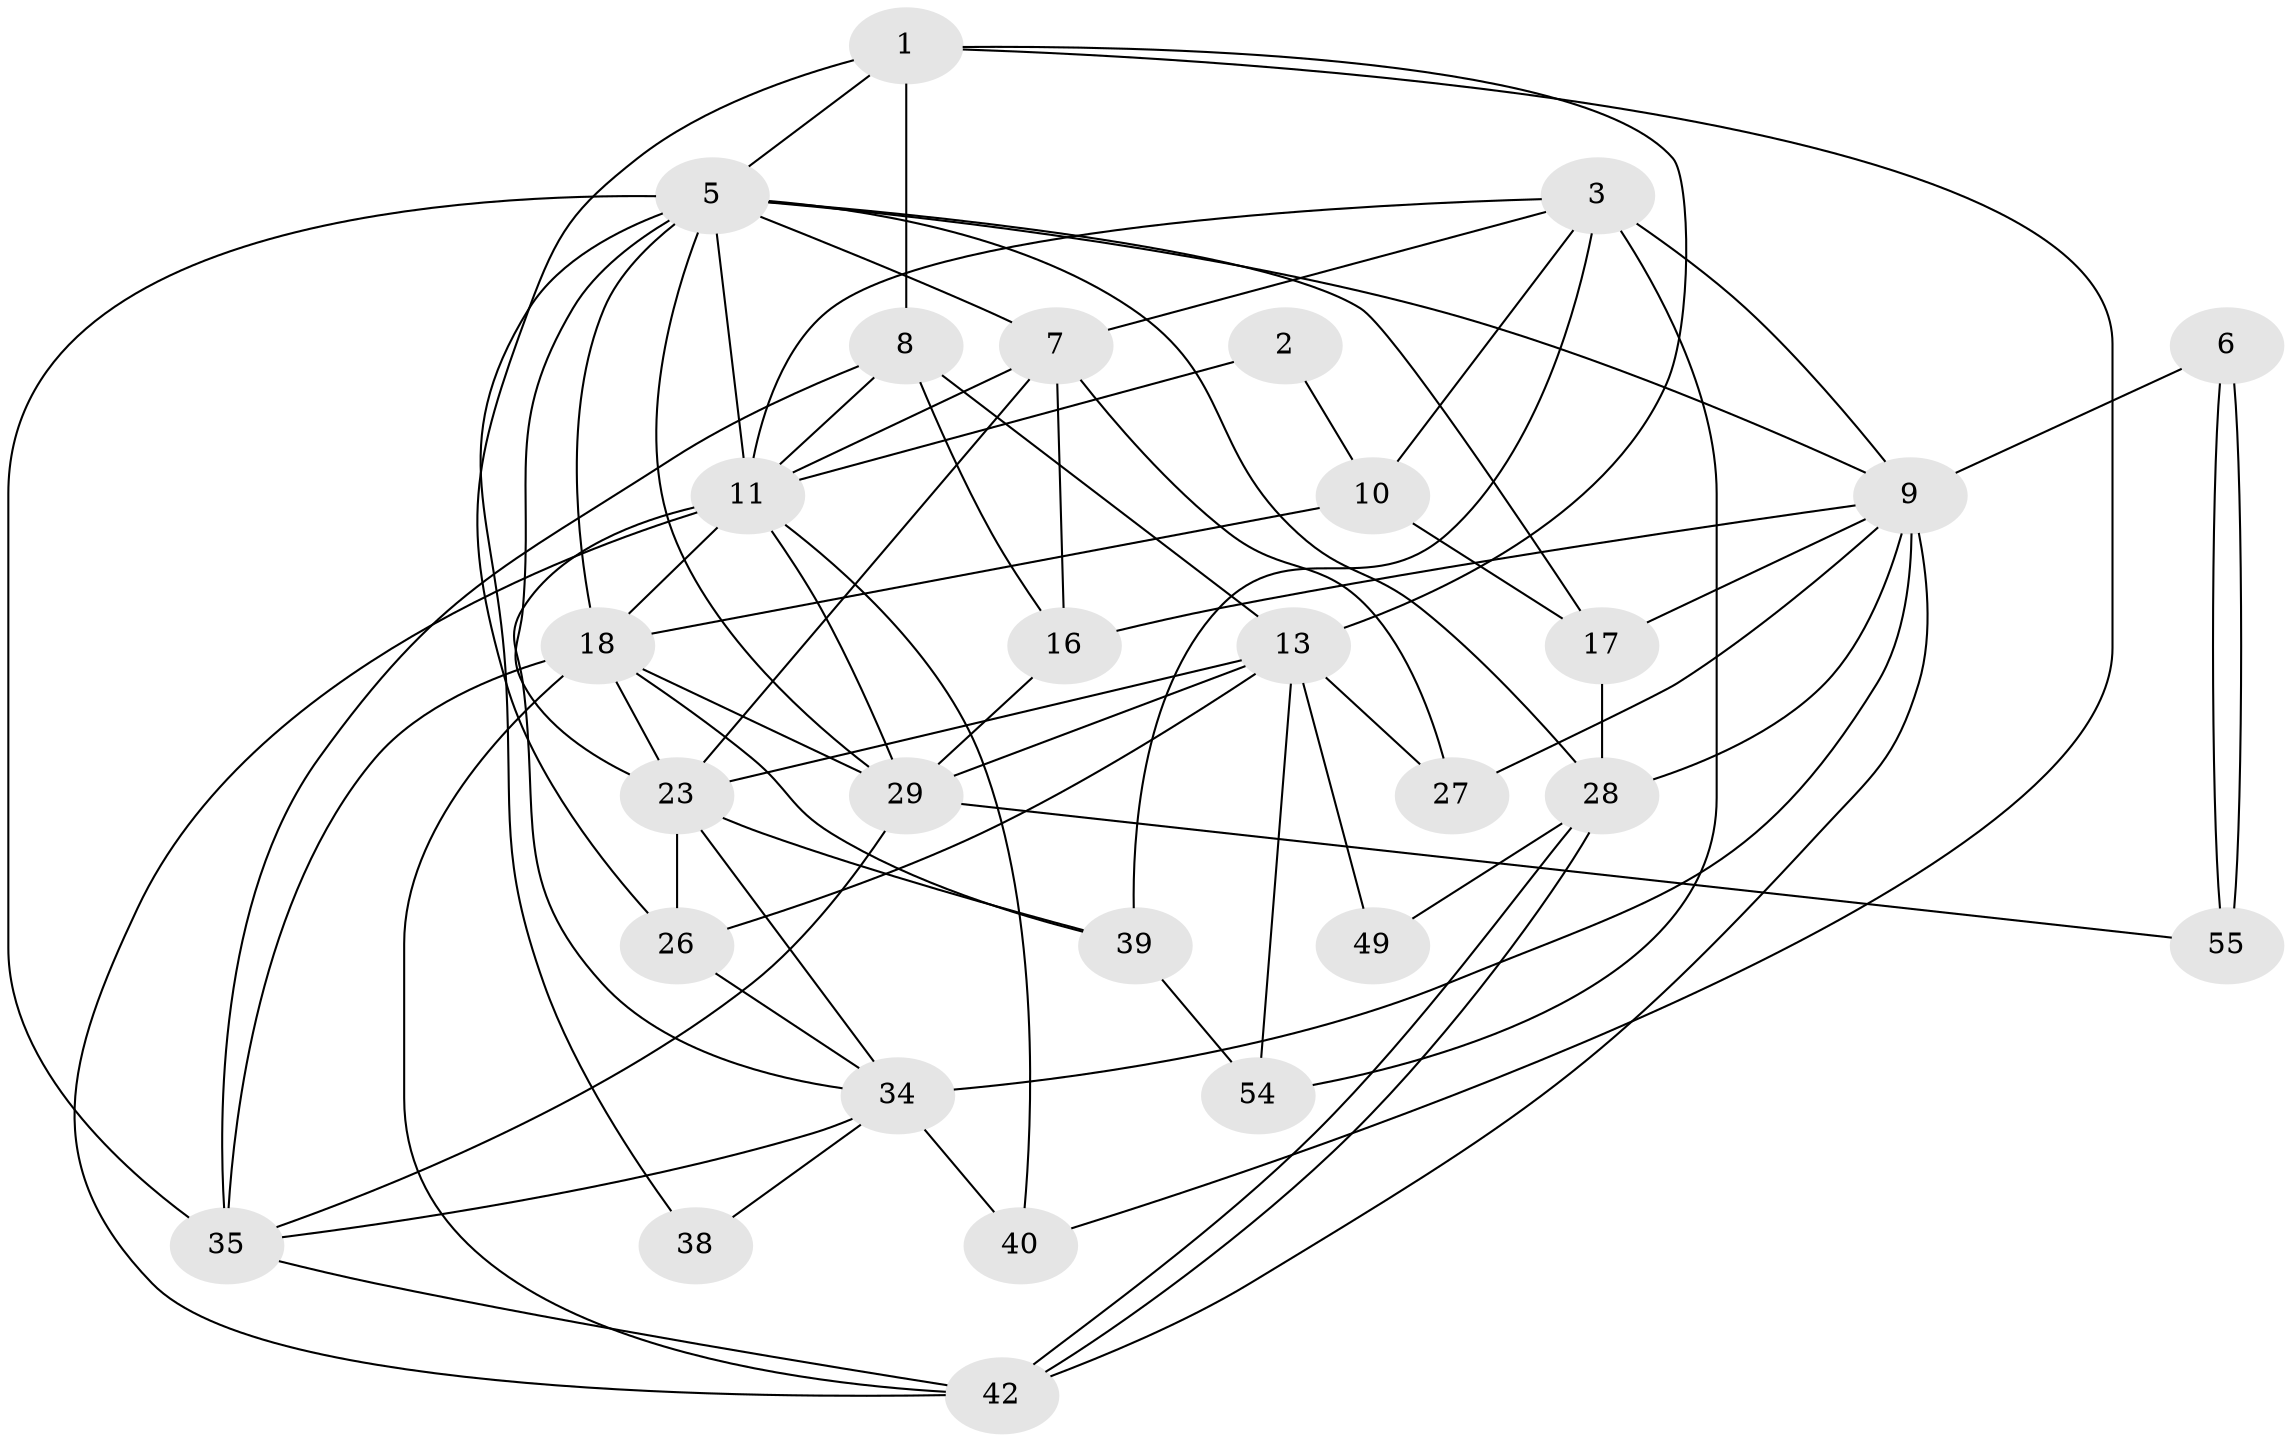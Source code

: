 // original degree distribution, {5: 0.19642857142857142, 2: 0.08928571428571429, 4: 0.17857142857142858, 3: 0.39285714285714285, 6: 0.08928571428571429, 8: 0.03571428571428571, 7: 0.017857142857142856}
// Generated by graph-tools (version 1.1) at 2025/14/03/09/25 04:14:52]
// undirected, 28 vertices, 74 edges
graph export_dot {
graph [start="1"]
  node [color=gray90,style=filled];
  1;
  2;
  3 [super="+36+4"];
  5 [super="+12+24"];
  6;
  7 [super="+56+37"];
  8 [super="+33+25"];
  9 [super="+15+30"];
  10;
  11 [super="+20"];
  13 [super="+22+14"];
  16 [super="+47"];
  17 [super="+46+32"];
  18 [super="+19"];
  23 [super="+52+50"];
  26;
  27;
  28;
  29 [super="+45+43"];
  34 [super="+53+51"];
  35 [super="+44"];
  38;
  39;
  40;
  42;
  49;
  54;
  55;
  1 -- 40;
  1 -- 26;
  1 -- 13;
  1 -- 5;
  1 -- 8;
  2 -- 10;
  2 -- 11;
  3 -- 54;
  3 -- 10;
  3 -- 39;
  3 -- 9;
  3 -- 7;
  3 -- 11;
  5 -- 9;
  5 -- 38;
  5 -- 18;
  5 -- 28;
  5 -- 29;
  5 -- 17 [weight=2];
  5 -- 11 [weight=2];
  5 -- 7;
  5 -- 35 [weight=3];
  5 -- 23;
  6 -- 55;
  6 -- 55;
  6 -- 9;
  7 -- 27;
  7 -- 16;
  7 -- 11;
  7 -- 23;
  8 -- 11;
  8 -- 13;
  8 -- 35;
  8 -- 16;
  9 -- 34 [weight=2];
  9 -- 16;
  9 -- 17;
  9 -- 27;
  9 -- 28;
  9 -- 42;
  10 -- 17;
  10 -- 18;
  11 -- 42;
  11 -- 18;
  11 -- 34;
  11 -- 40;
  11 -- 29;
  13 -- 49 [weight=2];
  13 -- 54;
  13 -- 26;
  13 -- 27;
  13 -- 23;
  13 -- 29;
  16 -- 29;
  17 -- 28;
  18 -- 35;
  18 -- 29;
  18 -- 42;
  18 -- 39;
  18 -- 23;
  23 -- 26;
  23 -- 34;
  23 -- 39;
  26 -- 34 [weight=2];
  28 -- 42;
  28 -- 42;
  28 -- 49;
  29 -- 35;
  29 -- 55;
  34 -- 40;
  34 -- 35;
  34 -- 38;
  35 -- 42;
  39 -- 54;
}
